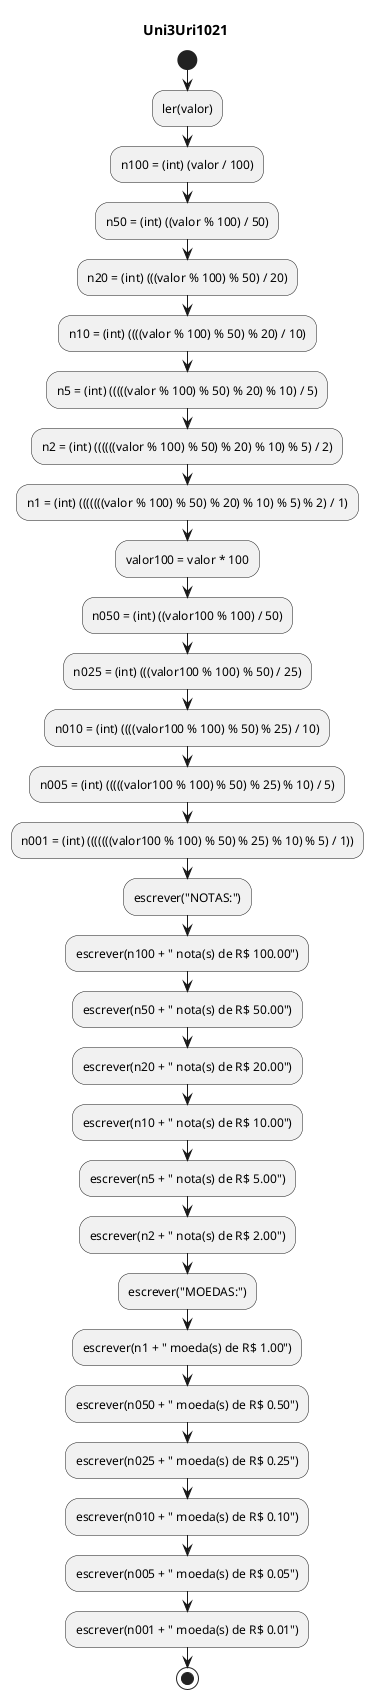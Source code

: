 @startuml Uni3Uri1021
	title Uni3Uri1021
	start
	:ler(valor);
	:n100 = (int) (valor / 100);
	:n50 = (int) ((valor % 100) / 50);
	:n20 = (int) (((valor % 100) % 50) / 20);
	:n10 = (int) ((((valor % 100) % 50) % 20) / 10);
	:n5 = (int) (((((valor % 100) % 50) % 20) % 10) / 5);
	:n2 = (int) ((((((valor % 100) % 50) % 20) % 10) % 5) / 2);
	:n1 = (int) (((((((valor % 100) % 50) % 20) % 10) % 5) % 2) / 1);
	:valor100 = valor * 100;
	:n050 = (int) ((valor100 % 100) / 50);
	:n025 = (int) (((valor100 % 100) % 50) / 25);
	:n010 = (int) ((((valor100 % 100) % 50) % 25) / 10);
	:n005 = (int) (((((valor100 % 100) % 50) % 25) % 10) / 5);
	:n001 = (int) (((((((valor100 % 100) % 50) % 25) % 10) % 5) / 1));
	:escrever("NOTAS:");
	:escrever(n100 + " nota(s) de R$ 100.00");
	:escrever(n50 + " nota(s) de R$ 50.00");
	:escrever(n20 + " nota(s) de R$ 20.00");
	:escrever(n10 + " nota(s) de R$ 10.00");
	:escrever(n5 + " nota(s) de R$ 5.00");
	:escrever(n2 + " nota(s) de R$ 2.00");
	:escrever("MOEDAS:");
	:escrever(n1 + " moeda(s) de R$ 1.00");
	:escrever(n050 + " moeda(s) de R$ 0.50");
	:escrever(n025 + " moeda(s) de R$ 0.25");
	:escrever(n010 + " moeda(s) de R$ 0.10");
	:escrever(n005 + " moeda(s) de R$ 0.05");
	:escrever(n001 + " moeda(s) de R$ 0.01");
	stop
@enduml
